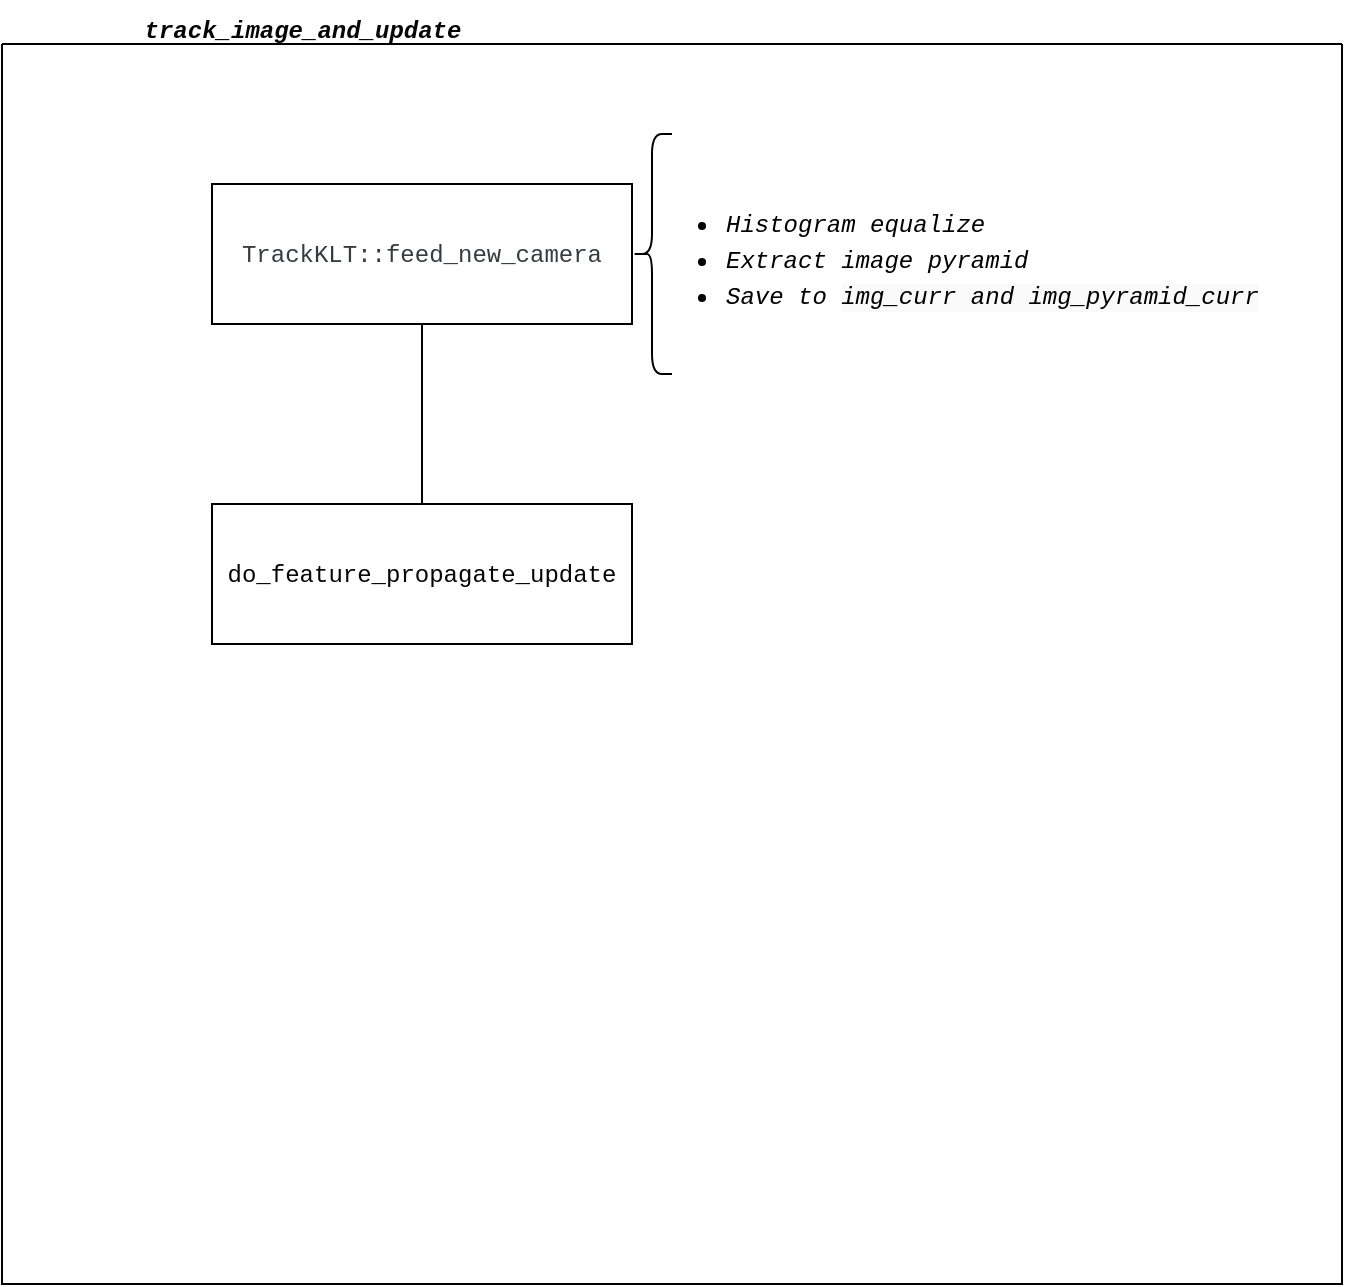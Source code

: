 <mxfile version="26.2.1">
  <diagram name="第 1 页" id="U8E1siY5-hy3VOSZTlqo">
    <mxGraphModel dx="1428" dy="800" grid="1" gridSize="10" guides="1" tooltips="1" connect="1" arrows="1" fold="1" page="1" pageScale="1" pageWidth="827" pageHeight="1169" math="0" shadow="0">
      <root>
        <mxCell id="0" />
        <mxCell id="1" parent="0" />
        <mxCell id="KjIWWHUG4eaPtEWHL_3b-3" style="edgeStyle=orthogonalEdgeStyle;rounded=0;orthogonalLoop=1;jettySize=auto;html=1;exitX=0.5;exitY=1;exitDx=0;exitDy=0;entryX=0.5;entryY=0;entryDx=0;entryDy=0;endArrow=none;startFill=0;" edge="1" parent="1" source="XyP67wRyitUUYMVRdNso-2" target="XyP67wRyitUUYMVRdNso-8">
          <mxGeometry relative="1" as="geometry" />
        </mxCell>
        <mxCell id="XyP67wRyitUUYMVRdNso-2" value="&lt;div style=&quot;font-family: Menlo, Monaco, &amp;quot;Courier New&amp;quot;, monospace; line-height: 18px; white-space: pre;&quot;&gt;&lt;div style=&quot;line-height: 18px;&quot;&gt;&lt;div style=&quot;line-height: 18px;&quot;&gt;&lt;font style=&quot;color: rgb(56, 58, 66);&quot;&gt;&lt;span&gt;TrackKLT&lt;/span&gt;::&lt;span&gt;feed_new_camera&lt;/span&gt;&lt;/font&gt;&lt;/div&gt;&lt;/div&gt;&lt;/div&gt;" style="rounded=0;whiteSpace=wrap;html=1;" parent="1" vertex="1">
          <mxGeometry x="205" y="360" width="210" height="70" as="geometry" />
        </mxCell>
        <mxCell id="XyP67wRyitUUYMVRdNso-3" value="" style="shape=curlyBracket;whiteSpace=wrap;html=1;rounded=1;labelPosition=left;verticalLabelPosition=middle;align=right;verticalAlign=middle;" parent="1" vertex="1">
          <mxGeometry x="415" y="335" width="20" height="120" as="geometry" />
        </mxCell>
        <mxCell id="XyP67wRyitUUYMVRdNso-4" value="&lt;ul&gt;&lt;li&gt;&lt;div style=&quot;font-family: Menlo, Monaco, &amp;quot;Courier New&amp;quot;, monospace; line-height: 18px; white-space: pre;&quot;&gt;&lt;span style=&quot;&quot;&gt;&lt;font&gt;Histogram equalize&lt;/font&gt;&lt;/span&gt;&lt;/div&gt;&lt;/li&gt;&lt;li&gt;&lt;div style=&quot;font-family: Menlo, Monaco, &amp;quot;Courier New&amp;quot;, monospace; line-height: 18px; white-space: pre;&quot;&gt;&lt;span style=&quot;&quot;&gt;&lt;font&gt;Extract image pyramid&lt;/font&gt;&lt;/span&gt;&lt;/div&gt;&lt;/li&gt;&lt;li&gt;&lt;div style=&quot;font-family: Menlo, Monaco, &amp;quot;Courier New&amp;quot;, monospace; line-height: 18px; white-space: pre;&quot;&gt;&lt;font&gt;&lt;span style=&quot;&quot;&gt;&lt;font&gt;Save to &lt;/font&gt;&lt;/span&gt;&lt;span style=&quot;background-color: rgb(250, 250, 250);&quot;&gt;img_curr and &lt;/span&gt;&lt;span style=&quot;background-color: rgb(250, 250, 250);&quot;&gt;img_pyramid_curr&lt;/span&gt;&lt;/font&gt;&lt;/div&gt;&lt;/li&gt;&lt;/ul&gt;" style="text;strokeColor=none;fillColor=none;html=1;whiteSpace=wrap;verticalAlign=middle;overflow=hidden;fontStyle=2" parent="1" vertex="1">
          <mxGeometry x="420" y="335" width="330" height="125" as="geometry" />
        </mxCell>
        <mxCell id="XyP67wRyitUUYMVRdNso-5" value="" style="swimlane;startSize=0;" parent="1" vertex="1">
          <mxGeometry x="100" y="290" width="670" height="620" as="geometry">
            <mxRectangle x="90" y="290" width="50" height="40" as="alternateBounds" />
          </mxGeometry>
        </mxCell>
        <mxCell id="XyP67wRyitUUYMVRdNso-8" value="&lt;div style=&quot;font-family: Menlo, Monaco, &amp;quot;Courier New&amp;quot;, monospace; line-height: 18px; white-space: pre;&quot;&gt;&lt;div style=&quot;line-height: 18px;&quot;&gt;&lt;div style=&quot;line-height: 18px;&quot;&gt;&lt;div style=&quot;line-height: 18px;&quot;&gt;&lt;span&gt;&lt;font style=&quot;color: light-dark(rgb(5, 5, 5), rgb(91, 139, 244));&quot;&gt;do_feature_propagate_update&lt;/font&gt;&lt;/span&gt;&lt;/div&gt;&lt;/div&gt;&lt;/div&gt;&lt;/div&gt;" style="rounded=0;whiteSpace=wrap;html=1;" parent="XyP67wRyitUUYMVRdNso-5" vertex="1">
          <mxGeometry x="105" y="230" width="210" height="70" as="geometry" />
        </mxCell>
        <mxCell id="KjIWWHUG4eaPtEWHL_3b-1" value="&lt;span style=&quot;color: rgb(5, 5, 5); font-family: Menlo, Monaco, &amp;quot;Courier New&amp;quot;, monospace; white-space-collapse: preserve;&quot;&gt;&lt;b&gt;&lt;i&gt;track_image_and_update&lt;/i&gt;&lt;/b&gt;&lt;/span&gt;" style="text;html=1;align=center;verticalAlign=middle;resizable=0;points=[];autosize=1;strokeColor=none;fillColor=none;" vertex="1" parent="1">
          <mxGeometry x="160" y="268" width="180" height="30" as="geometry" />
        </mxCell>
      </root>
    </mxGraphModel>
  </diagram>
</mxfile>
